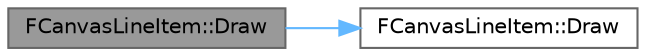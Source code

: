 digraph "FCanvasLineItem::Draw"
{
 // INTERACTIVE_SVG=YES
 // LATEX_PDF_SIZE
  bgcolor="transparent";
  edge [fontname=Helvetica,fontsize=10,labelfontname=Helvetica,labelfontsize=10];
  node [fontname=Helvetica,fontsize=10,shape=box,height=0.2,width=0.4];
  rankdir="LR";
  Node1 [id="Node000001",label="FCanvasLineItem::Draw",height=0.2,width=0.4,color="gray40", fillcolor="grey60", style="filled", fontcolor="black",tooltip="Draw line at the given coordinates."];
  Node1 -> Node2 [id="edge1_Node000001_Node000002",color="steelblue1",style="solid",tooltip=" "];
  Node2 [id="Node000002",label="FCanvasLineItem::Draw",height=0.2,width=0.4,color="grey40", fillcolor="white", style="filled",URL="$d2/d5a/classFCanvasLineItem.html#a8b40d1a6e41f4fe7b6a4195af67e2070",tooltip="Draw line at the given coordinates."];
}
